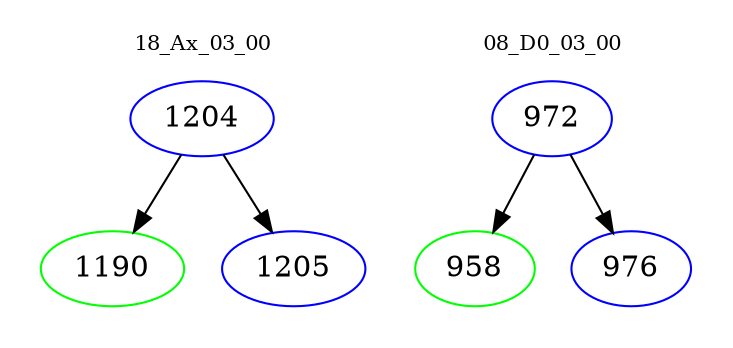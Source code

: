 digraph{
subgraph cluster_0 {
color = white
label = "18_Ax_03_00";
fontsize=10;
T0_1204 [label="1204", color="blue"]
T0_1204 -> T0_1190 [color="black"]
T0_1190 [label="1190", color="green"]
T0_1204 -> T0_1205 [color="black"]
T0_1205 [label="1205", color="blue"]
}
subgraph cluster_1 {
color = white
label = "08_D0_03_00";
fontsize=10;
T1_972 [label="972", color="blue"]
T1_972 -> T1_958 [color="black"]
T1_958 [label="958", color="green"]
T1_972 -> T1_976 [color="black"]
T1_976 [label="976", color="blue"]
}
}
